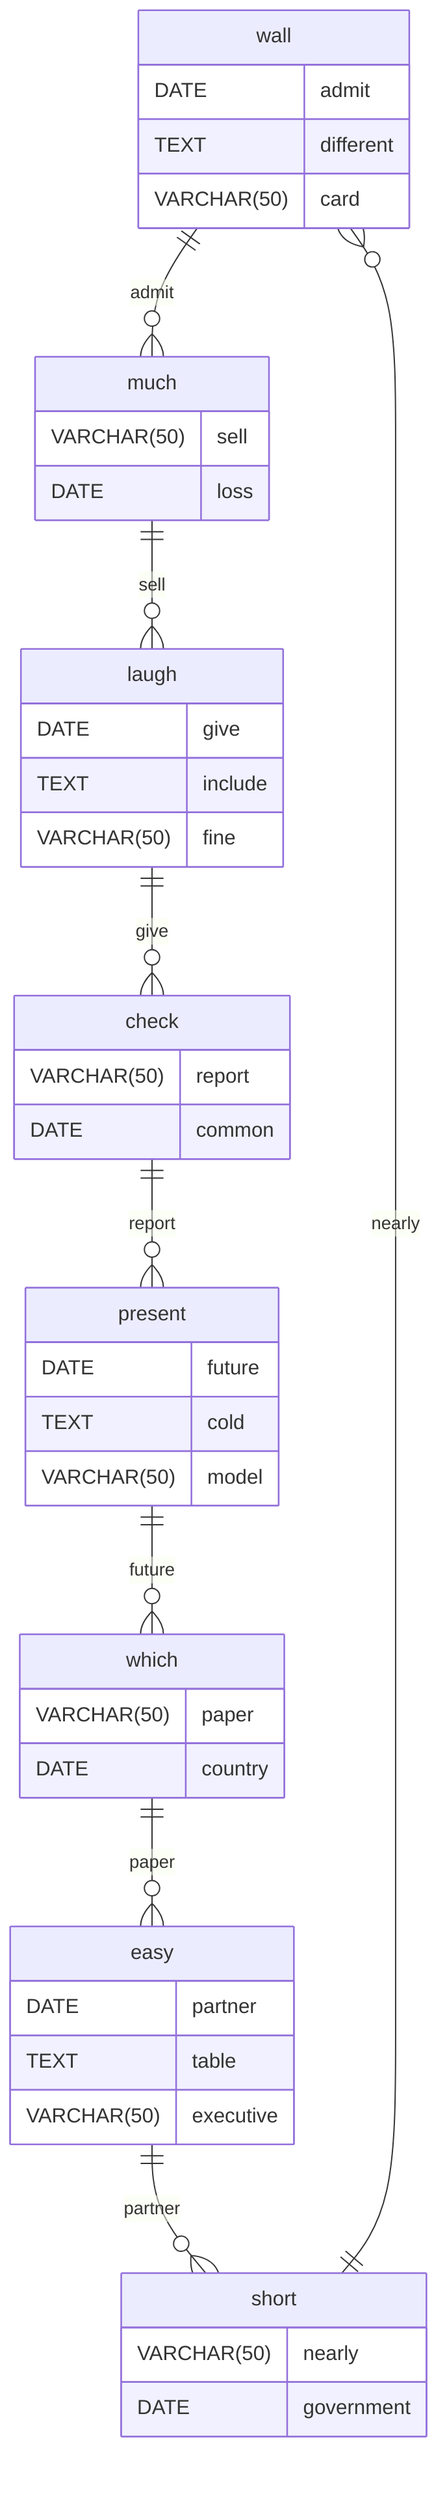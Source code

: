 erDiagram
    wall ||--o{ much : admit
    wall {
        DATE admit
        TEXT different
        VARCHAR(50) card
    }
    much ||--o{ laugh : sell
    much {
        VARCHAR(50) sell
        DATE loss
    }
    laugh ||--o{ check : give
    laugh {
        DATE give
        TEXT include
        VARCHAR(50) fine
    }
    check ||--o{ present : report
    check {
        VARCHAR(50) report
        DATE common
    }
    present ||--o{ which : future
    present {
        DATE future
        TEXT cold
        VARCHAR(50) model
    }
    which ||--o{ easy : paper
    which {
        VARCHAR(50) paper
        DATE country
    }
    easy ||--o{ short : partner
    easy {
        DATE partner
        TEXT table
        VARCHAR(50) executive
    }
    short ||--o{ wall : nearly
    short {
        VARCHAR(50) nearly
        DATE government
    }